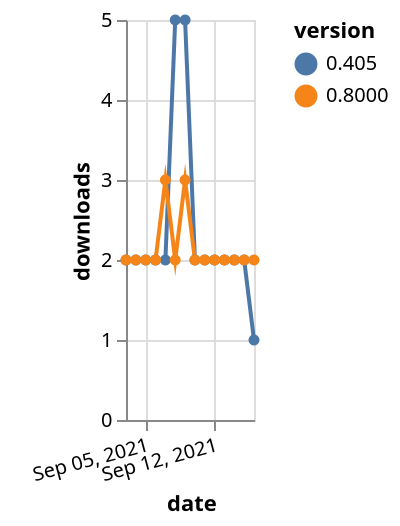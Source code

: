 {"$schema": "https://vega.github.io/schema/vega-lite/v5.json", "description": "A simple bar chart with embedded data.", "data": {"values": [{"date": "2021-09-03", "total": 2700, "delta": 2, "version": "0.405"}, {"date": "2021-09-04", "total": 2702, "delta": 2, "version": "0.405"}, {"date": "2021-09-05", "total": 2704, "delta": 2, "version": "0.405"}, {"date": "2021-09-06", "total": 2706, "delta": 2, "version": "0.405"}, {"date": "2021-09-07", "total": 2708, "delta": 2, "version": "0.405"}, {"date": "2021-09-08", "total": 2713, "delta": 5, "version": "0.405"}, {"date": "2021-09-09", "total": 2718, "delta": 5, "version": "0.405"}, {"date": "2021-09-10", "total": 2720, "delta": 2, "version": "0.405"}, {"date": "2021-09-11", "total": 2722, "delta": 2, "version": "0.405"}, {"date": "2021-09-12", "total": 2724, "delta": 2, "version": "0.405"}, {"date": "2021-09-13", "total": 2726, "delta": 2, "version": "0.405"}, {"date": "2021-09-14", "total": 2728, "delta": 2, "version": "0.405"}, {"date": "2021-09-15", "total": 2730, "delta": 2, "version": "0.405"}, {"date": "2021-09-16", "total": 2731, "delta": 1, "version": "0.405"}, {"date": "2021-09-03", "total": 1886, "delta": 2, "version": "0.8000"}, {"date": "2021-09-04", "total": 1888, "delta": 2, "version": "0.8000"}, {"date": "2021-09-05", "total": 1890, "delta": 2, "version": "0.8000"}, {"date": "2021-09-06", "total": 1892, "delta": 2, "version": "0.8000"}, {"date": "2021-09-07", "total": 1895, "delta": 3, "version": "0.8000"}, {"date": "2021-09-08", "total": 1897, "delta": 2, "version": "0.8000"}, {"date": "2021-09-09", "total": 1900, "delta": 3, "version": "0.8000"}, {"date": "2021-09-10", "total": 1902, "delta": 2, "version": "0.8000"}, {"date": "2021-09-11", "total": 1904, "delta": 2, "version": "0.8000"}, {"date": "2021-09-12", "total": 1906, "delta": 2, "version": "0.8000"}, {"date": "2021-09-13", "total": 1908, "delta": 2, "version": "0.8000"}, {"date": "2021-09-14", "total": 1910, "delta": 2, "version": "0.8000"}, {"date": "2021-09-15", "total": 1912, "delta": 2, "version": "0.8000"}, {"date": "2021-09-16", "total": 1914, "delta": 2, "version": "0.8000"}]}, "width": "container", "mark": {"type": "line", "point": {"filled": true}}, "encoding": {"x": {"field": "date", "type": "temporal", "timeUnit": "yearmonthdate", "title": "date", "axis": {"labelAngle": -15}}, "y": {"field": "delta", "type": "quantitative", "title": "downloads"}, "color": {"field": "version", "type": "nominal"}, "tooltip": {"field": "delta"}}}